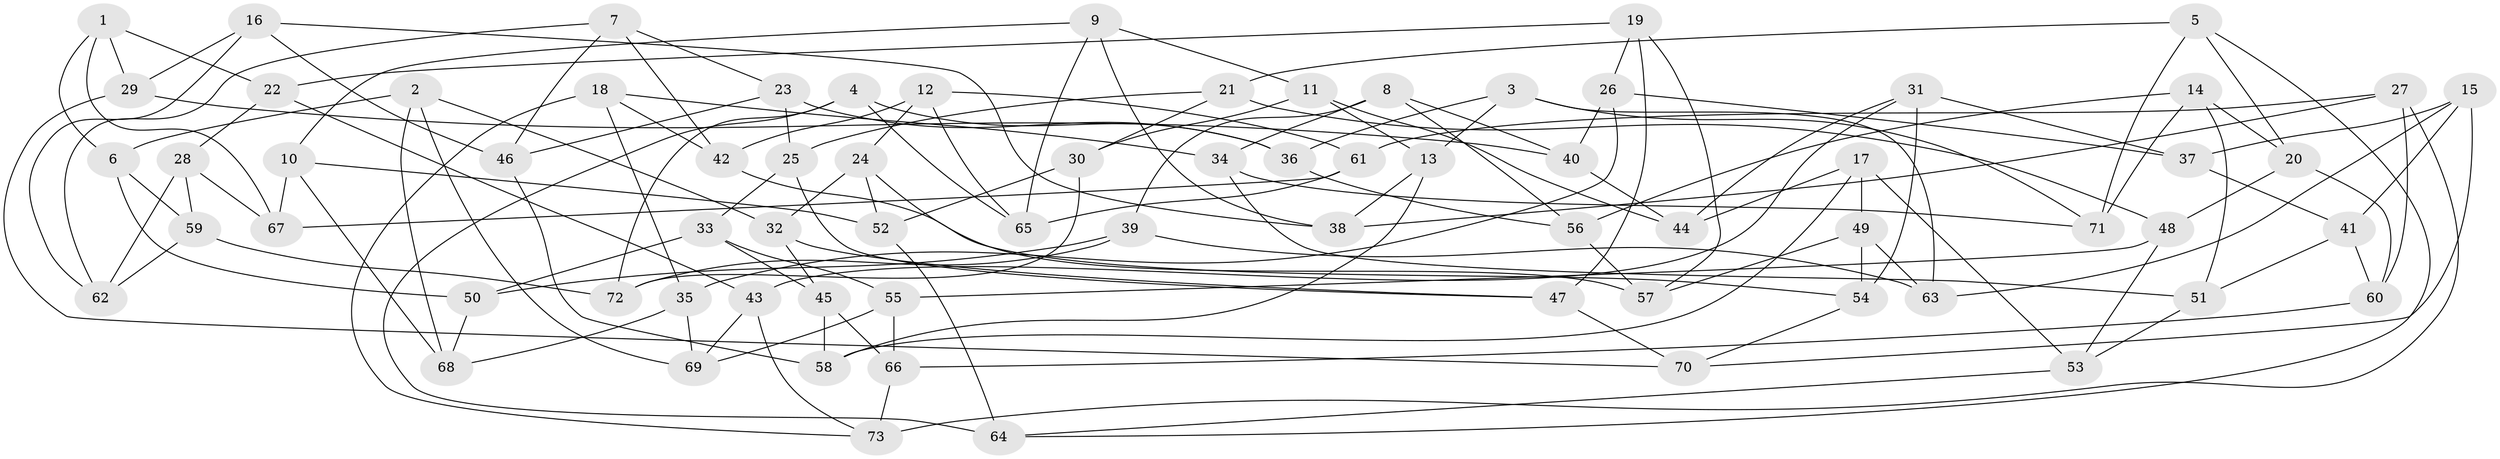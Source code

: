 // coarse degree distribution, {6: 0.35294117647058826, 4: 0.5294117647058824, 5: 0.0784313725490196, 3: 0.0392156862745098}
// Generated by graph-tools (version 1.1) at 2025/24/03/03/25 07:24:28]
// undirected, 73 vertices, 146 edges
graph export_dot {
graph [start="1"]
  node [color=gray90,style=filled];
  1;
  2;
  3;
  4;
  5;
  6;
  7;
  8;
  9;
  10;
  11;
  12;
  13;
  14;
  15;
  16;
  17;
  18;
  19;
  20;
  21;
  22;
  23;
  24;
  25;
  26;
  27;
  28;
  29;
  30;
  31;
  32;
  33;
  34;
  35;
  36;
  37;
  38;
  39;
  40;
  41;
  42;
  43;
  44;
  45;
  46;
  47;
  48;
  49;
  50;
  51;
  52;
  53;
  54;
  55;
  56;
  57;
  58;
  59;
  60;
  61;
  62;
  63;
  64;
  65;
  66;
  67;
  68;
  69;
  70;
  71;
  72;
  73;
  1 -- 67;
  1 -- 6;
  1 -- 29;
  1 -- 22;
  2 -- 32;
  2 -- 68;
  2 -- 69;
  2 -- 6;
  3 -- 71;
  3 -- 63;
  3 -- 36;
  3 -- 13;
  4 -- 64;
  4 -- 72;
  4 -- 36;
  4 -- 65;
  5 -- 20;
  5 -- 64;
  5 -- 71;
  5 -- 21;
  6 -- 59;
  6 -- 50;
  7 -- 42;
  7 -- 23;
  7 -- 46;
  7 -- 62;
  8 -- 56;
  8 -- 40;
  8 -- 34;
  8 -- 39;
  9 -- 38;
  9 -- 65;
  9 -- 11;
  9 -- 10;
  10 -- 68;
  10 -- 52;
  10 -- 67;
  11 -- 13;
  11 -- 30;
  11 -- 44;
  12 -- 42;
  12 -- 24;
  12 -- 61;
  12 -- 65;
  13 -- 38;
  13 -- 58;
  14 -- 71;
  14 -- 56;
  14 -- 20;
  14 -- 51;
  15 -- 63;
  15 -- 41;
  15 -- 70;
  15 -- 37;
  16 -- 62;
  16 -- 38;
  16 -- 46;
  16 -- 29;
  17 -- 58;
  17 -- 44;
  17 -- 53;
  17 -- 49;
  18 -- 73;
  18 -- 34;
  18 -- 35;
  18 -- 42;
  19 -- 47;
  19 -- 26;
  19 -- 22;
  19 -- 57;
  20 -- 48;
  20 -- 60;
  21 -- 25;
  21 -- 30;
  21 -- 48;
  22 -- 28;
  22 -- 43;
  23 -- 36;
  23 -- 46;
  23 -- 25;
  24 -- 32;
  24 -- 57;
  24 -- 52;
  25 -- 33;
  25 -- 47;
  26 -- 40;
  26 -- 37;
  26 -- 35;
  27 -- 60;
  27 -- 38;
  27 -- 61;
  27 -- 73;
  28 -- 59;
  28 -- 67;
  28 -- 62;
  29 -- 40;
  29 -- 70;
  30 -- 52;
  30 -- 72;
  31 -- 54;
  31 -- 43;
  31 -- 37;
  31 -- 44;
  32 -- 47;
  32 -- 45;
  33 -- 50;
  33 -- 55;
  33 -- 45;
  34 -- 71;
  34 -- 51;
  35 -- 69;
  35 -- 68;
  36 -- 56;
  37 -- 41;
  39 -- 72;
  39 -- 50;
  39 -- 63;
  40 -- 44;
  41 -- 51;
  41 -- 60;
  42 -- 54;
  43 -- 69;
  43 -- 73;
  45 -- 58;
  45 -- 66;
  46 -- 58;
  47 -- 70;
  48 -- 55;
  48 -- 53;
  49 -- 63;
  49 -- 54;
  49 -- 57;
  50 -- 68;
  51 -- 53;
  52 -- 64;
  53 -- 64;
  54 -- 70;
  55 -- 66;
  55 -- 69;
  56 -- 57;
  59 -- 72;
  59 -- 62;
  60 -- 66;
  61 -- 67;
  61 -- 65;
  66 -- 73;
}
